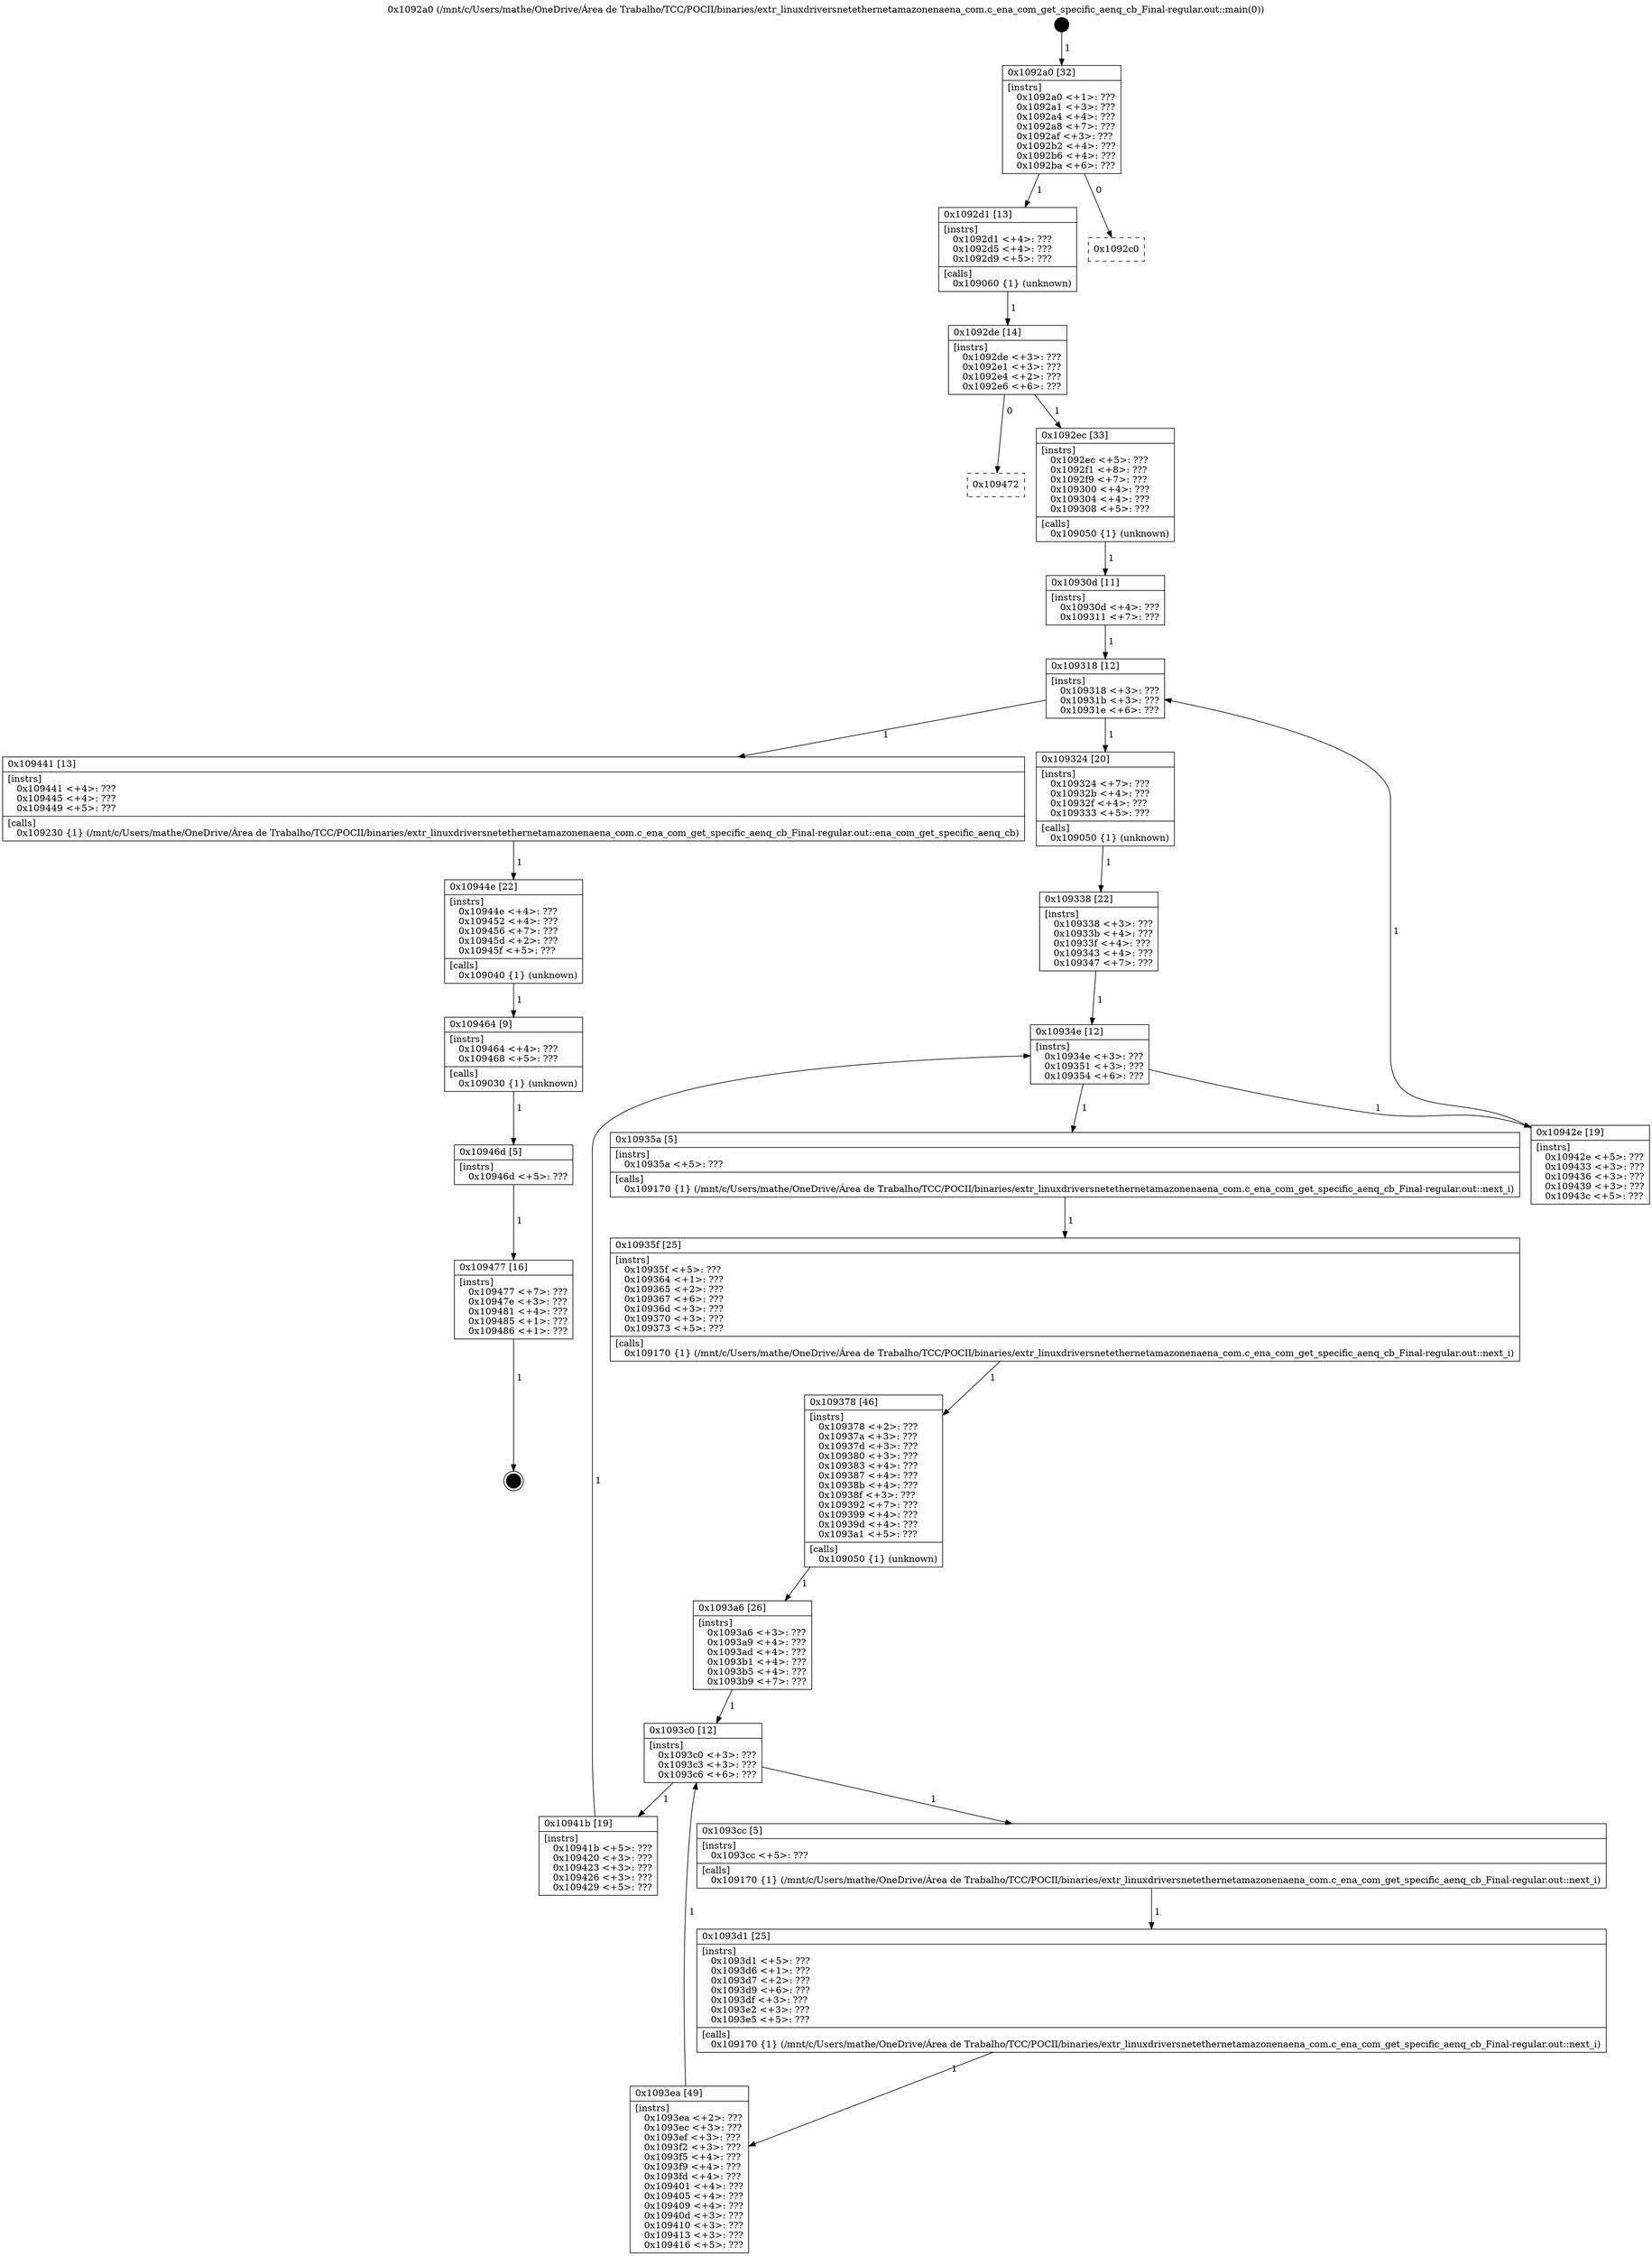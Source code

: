 digraph "0x1092a0" {
  label = "0x1092a0 (/mnt/c/Users/mathe/OneDrive/Área de Trabalho/TCC/POCII/binaries/extr_linuxdriversnetethernetamazonenaena_com.c_ena_com_get_specific_aenq_cb_Final-regular.out::main(0))"
  labelloc = "t"
  node[shape=record]

  Entry [label="",width=0.3,height=0.3,shape=circle,fillcolor=black,style=filled]
  "0x1092a0" [label="{
     0x1092a0 [32]\l
     | [instrs]\l
     &nbsp;&nbsp;0x1092a0 \<+1\>: ???\l
     &nbsp;&nbsp;0x1092a1 \<+3\>: ???\l
     &nbsp;&nbsp;0x1092a4 \<+4\>: ???\l
     &nbsp;&nbsp;0x1092a8 \<+7\>: ???\l
     &nbsp;&nbsp;0x1092af \<+3\>: ???\l
     &nbsp;&nbsp;0x1092b2 \<+4\>: ???\l
     &nbsp;&nbsp;0x1092b6 \<+4\>: ???\l
     &nbsp;&nbsp;0x1092ba \<+6\>: ???\l
  }"]
  "0x1092d1" [label="{
     0x1092d1 [13]\l
     | [instrs]\l
     &nbsp;&nbsp;0x1092d1 \<+4\>: ???\l
     &nbsp;&nbsp;0x1092d5 \<+4\>: ???\l
     &nbsp;&nbsp;0x1092d9 \<+5\>: ???\l
     | [calls]\l
     &nbsp;&nbsp;0x109060 \{1\} (unknown)\l
  }"]
  "0x1092c0" [label="{
     0x1092c0\l
  }", style=dashed]
  "0x1092de" [label="{
     0x1092de [14]\l
     | [instrs]\l
     &nbsp;&nbsp;0x1092de \<+3\>: ???\l
     &nbsp;&nbsp;0x1092e1 \<+3\>: ???\l
     &nbsp;&nbsp;0x1092e4 \<+2\>: ???\l
     &nbsp;&nbsp;0x1092e6 \<+6\>: ???\l
  }"]
  "0x109472" [label="{
     0x109472\l
  }", style=dashed]
  "0x1092ec" [label="{
     0x1092ec [33]\l
     | [instrs]\l
     &nbsp;&nbsp;0x1092ec \<+5\>: ???\l
     &nbsp;&nbsp;0x1092f1 \<+8\>: ???\l
     &nbsp;&nbsp;0x1092f9 \<+7\>: ???\l
     &nbsp;&nbsp;0x109300 \<+4\>: ???\l
     &nbsp;&nbsp;0x109304 \<+4\>: ???\l
     &nbsp;&nbsp;0x109308 \<+5\>: ???\l
     | [calls]\l
     &nbsp;&nbsp;0x109050 \{1\} (unknown)\l
  }"]
  Exit [label="",width=0.3,height=0.3,shape=circle,fillcolor=black,style=filled,peripheries=2]
  "0x109318" [label="{
     0x109318 [12]\l
     | [instrs]\l
     &nbsp;&nbsp;0x109318 \<+3\>: ???\l
     &nbsp;&nbsp;0x10931b \<+3\>: ???\l
     &nbsp;&nbsp;0x10931e \<+6\>: ???\l
  }"]
  "0x109441" [label="{
     0x109441 [13]\l
     | [instrs]\l
     &nbsp;&nbsp;0x109441 \<+4\>: ???\l
     &nbsp;&nbsp;0x109445 \<+4\>: ???\l
     &nbsp;&nbsp;0x109449 \<+5\>: ???\l
     | [calls]\l
     &nbsp;&nbsp;0x109230 \{1\} (/mnt/c/Users/mathe/OneDrive/Área de Trabalho/TCC/POCII/binaries/extr_linuxdriversnetethernetamazonenaena_com.c_ena_com_get_specific_aenq_cb_Final-regular.out::ena_com_get_specific_aenq_cb)\l
  }"]
  "0x109324" [label="{
     0x109324 [20]\l
     | [instrs]\l
     &nbsp;&nbsp;0x109324 \<+7\>: ???\l
     &nbsp;&nbsp;0x10932b \<+4\>: ???\l
     &nbsp;&nbsp;0x10932f \<+4\>: ???\l
     &nbsp;&nbsp;0x109333 \<+5\>: ???\l
     | [calls]\l
     &nbsp;&nbsp;0x109050 \{1\} (unknown)\l
  }"]
  "0x10934e" [label="{
     0x10934e [12]\l
     | [instrs]\l
     &nbsp;&nbsp;0x10934e \<+3\>: ???\l
     &nbsp;&nbsp;0x109351 \<+3\>: ???\l
     &nbsp;&nbsp;0x109354 \<+6\>: ???\l
  }"]
  "0x10942e" [label="{
     0x10942e [19]\l
     | [instrs]\l
     &nbsp;&nbsp;0x10942e \<+5\>: ???\l
     &nbsp;&nbsp;0x109433 \<+3\>: ???\l
     &nbsp;&nbsp;0x109436 \<+3\>: ???\l
     &nbsp;&nbsp;0x109439 \<+3\>: ???\l
     &nbsp;&nbsp;0x10943c \<+5\>: ???\l
  }"]
  "0x10935a" [label="{
     0x10935a [5]\l
     | [instrs]\l
     &nbsp;&nbsp;0x10935a \<+5\>: ???\l
     | [calls]\l
     &nbsp;&nbsp;0x109170 \{1\} (/mnt/c/Users/mathe/OneDrive/Área de Trabalho/TCC/POCII/binaries/extr_linuxdriversnetethernetamazonenaena_com.c_ena_com_get_specific_aenq_cb_Final-regular.out::next_i)\l
  }"]
  "0x10935f" [label="{
     0x10935f [25]\l
     | [instrs]\l
     &nbsp;&nbsp;0x10935f \<+5\>: ???\l
     &nbsp;&nbsp;0x109364 \<+1\>: ???\l
     &nbsp;&nbsp;0x109365 \<+2\>: ???\l
     &nbsp;&nbsp;0x109367 \<+6\>: ???\l
     &nbsp;&nbsp;0x10936d \<+3\>: ???\l
     &nbsp;&nbsp;0x109370 \<+3\>: ???\l
     &nbsp;&nbsp;0x109373 \<+5\>: ???\l
     | [calls]\l
     &nbsp;&nbsp;0x109170 \{1\} (/mnt/c/Users/mathe/OneDrive/Área de Trabalho/TCC/POCII/binaries/extr_linuxdriversnetethernetamazonenaena_com.c_ena_com_get_specific_aenq_cb_Final-regular.out::next_i)\l
  }"]
  "0x109378" [label="{
     0x109378 [46]\l
     | [instrs]\l
     &nbsp;&nbsp;0x109378 \<+2\>: ???\l
     &nbsp;&nbsp;0x10937a \<+3\>: ???\l
     &nbsp;&nbsp;0x10937d \<+3\>: ???\l
     &nbsp;&nbsp;0x109380 \<+3\>: ???\l
     &nbsp;&nbsp;0x109383 \<+4\>: ???\l
     &nbsp;&nbsp;0x109387 \<+4\>: ???\l
     &nbsp;&nbsp;0x10938b \<+4\>: ???\l
     &nbsp;&nbsp;0x10938f \<+3\>: ???\l
     &nbsp;&nbsp;0x109392 \<+7\>: ???\l
     &nbsp;&nbsp;0x109399 \<+4\>: ???\l
     &nbsp;&nbsp;0x10939d \<+4\>: ???\l
     &nbsp;&nbsp;0x1093a1 \<+5\>: ???\l
     | [calls]\l
     &nbsp;&nbsp;0x109050 \{1\} (unknown)\l
  }"]
  "0x1093c0" [label="{
     0x1093c0 [12]\l
     | [instrs]\l
     &nbsp;&nbsp;0x1093c0 \<+3\>: ???\l
     &nbsp;&nbsp;0x1093c3 \<+3\>: ???\l
     &nbsp;&nbsp;0x1093c6 \<+6\>: ???\l
  }"]
  "0x10941b" [label="{
     0x10941b [19]\l
     | [instrs]\l
     &nbsp;&nbsp;0x10941b \<+5\>: ???\l
     &nbsp;&nbsp;0x109420 \<+3\>: ???\l
     &nbsp;&nbsp;0x109423 \<+3\>: ???\l
     &nbsp;&nbsp;0x109426 \<+3\>: ???\l
     &nbsp;&nbsp;0x109429 \<+5\>: ???\l
  }"]
  "0x1093cc" [label="{
     0x1093cc [5]\l
     | [instrs]\l
     &nbsp;&nbsp;0x1093cc \<+5\>: ???\l
     | [calls]\l
     &nbsp;&nbsp;0x109170 \{1\} (/mnt/c/Users/mathe/OneDrive/Área de Trabalho/TCC/POCII/binaries/extr_linuxdriversnetethernetamazonenaena_com.c_ena_com_get_specific_aenq_cb_Final-regular.out::next_i)\l
  }"]
  "0x1093d1" [label="{
     0x1093d1 [25]\l
     | [instrs]\l
     &nbsp;&nbsp;0x1093d1 \<+5\>: ???\l
     &nbsp;&nbsp;0x1093d6 \<+1\>: ???\l
     &nbsp;&nbsp;0x1093d7 \<+2\>: ???\l
     &nbsp;&nbsp;0x1093d9 \<+6\>: ???\l
     &nbsp;&nbsp;0x1093df \<+3\>: ???\l
     &nbsp;&nbsp;0x1093e2 \<+3\>: ???\l
     &nbsp;&nbsp;0x1093e5 \<+5\>: ???\l
     | [calls]\l
     &nbsp;&nbsp;0x109170 \{1\} (/mnt/c/Users/mathe/OneDrive/Área de Trabalho/TCC/POCII/binaries/extr_linuxdriversnetethernetamazonenaena_com.c_ena_com_get_specific_aenq_cb_Final-regular.out::next_i)\l
  }"]
  "0x1093ea" [label="{
     0x1093ea [49]\l
     | [instrs]\l
     &nbsp;&nbsp;0x1093ea \<+2\>: ???\l
     &nbsp;&nbsp;0x1093ec \<+3\>: ???\l
     &nbsp;&nbsp;0x1093ef \<+3\>: ???\l
     &nbsp;&nbsp;0x1093f2 \<+3\>: ???\l
     &nbsp;&nbsp;0x1093f5 \<+4\>: ???\l
     &nbsp;&nbsp;0x1093f9 \<+4\>: ???\l
     &nbsp;&nbsp;0x1093fd \<+4\>: ???\l
     &nbsp;&nbsp;0x109401 \<+4\>: ???\l
     &nbsp;&nbsp;0x109405 \<+4\>: ???\l
     &nbsp;&nbsp;0x109409 \<+4\>: ???\l
     &nbsp;&nbsp;0x10940d \<+3\>: ???\l
     &nbsp;&nbsp;0x109410 \<+3\>: ???\l
     &nbsp;&nbsp;0x109413 \<+3\>: ???\l
     &nbsp;&nbsp;0x109416 \<+5\>: ???\l
  }"]
  "0x1093a6" [label="{
     0x1093a6 [26]\l
     | [instrs]\l
     &nbsp;&nbsp;0x1093a6 \<+3\>: ???\l
     &nbsp;&nbsp;0x1093a9 \<+4\>: ???\l
     &nbsp;&nbsp;0x1093ad \<+4\>: ???\l
     &nbsp;&nbsp;0x1093b1 \<+4\>: ???\l
     &nbsp;&nbsp;0x1093b5 \<+4\>: ???\l
     &nbsp;&nbsp;0x1093b9 \<+7\>: ???\l
  }"]
  "0x109477" [label="{
     0x109477 [16]\l
     | [instrs]\l
     &nbsp;&nbsp;0x109477 \<+7\>: ???\l
     &nbsp;&nbsp;0x10947e \<+3\>: ???\l
     &nbsp;&nbsp;0x109481 \<+4\>: ???\l
     &nbsp;&nbsp;0x109485 \<+1\>: ???\l
     &nbsp;&nbsp;0x109486 \<+1\>: ???\l
  }"]
  "0x109338" [label="{
     0x109338 [22]\l
     | [instrs]\l
     &nbsp;&nbsp;0x109338 \<+3\>: ???\l
     &nbsp;&nbsp;0x10933b \<+4\>: ???\l
     &nbsp;&nbsp;0x10933f \<+4\>: ???\l
     &nbsp;&nbsp;0x109343 \<+4\>: ???\l
     &nbsp;&nbsp;0x109347 \<+7\>: ???\l
  }"]
  "0x10946d" [label="{
     0x10946d [5]\l
     | [instrs]\l
     &nbsp;&nbsp;0x10946d \<+5\>: ???\l
  }"]
  "0x10930d" [label="{
     0x10930d [11]\l
     | [instrs]\l
     &nbsp;&nbsp;0x10930d \<+4\>: ???\l
     &nbsp;&nbsp;0x109311 \<+7\>: ???\l
  }"]
  "0x10944e" [label="{
     0x10944e [22]\l
     | [instrs]\l
     &nbsp;&nbsp;0x10944e \<+4\>: ???\l
     &nbsp;&nbsp;0x109452 \<+4\>: ???\l
     &nbsp;&nbsp;0x109456 \<+7\>: ???\l
     &nbsp;&nbsp;0x10945d \<+2\>: ???\l
     &nbsp;&nbsp;0x10945f \<+5\>: ???\l
     | [calls]\l
     &nbsp;&nbsp;0x109040 \{1\} (unknown)\l
  }"]
  "0x109464" [label="{
     0x109464 [9]\l
     | [instrs]\l
     &nbsp;&nbsp;0x109464 \<+4\>: ???\l
     &nbsp;&nbsp;0x109468 \<+5\>: ???\l
     | [calls]\l
     &nbsp;&nbsp;0x109030 \{1\} (unknown)\l
  }"]
  Entry -> "0x1092a0" [label=" 1"]
  "0x1092a0" -> "0x1092d1" [label=" 1"]
  "0x1092a0" -> "0x1092c0" [label=" 0"]
  "0x1092d1" -> "0x1092de" [label=" 1"]
  "0x1092de" -> "0x109472" [label=" 0"]
  "0x1092de" -> "0x1092ec" [label=" 1"]
  "0x109477" -> Exit [label=" 1"]
  "0x1092ec" -> "0x10930d" [label=" 1"]
  "0x109318" -> "0x109441" [label=" 1"]
  "0x109318" -> "0x109324" [label=" 1"]
  "0x109324" -> "0x109338" [label=" 1"]
  "0x10934e" -> "0x10942e" [label=" 1"]
  "0x10934e" -> "0x10935a" [label=" 1"]
  "0x10935a" -> "0x10935f" [label=" 1"]
  "0x10935f" -> "0x109378" [label=" 1"]
  "0x109378" -> "0x1093a6" [label=" 1"]
  "0x1093c0" -> "0x10941b" [label=" 1"]
  "0x1093c0" -> "0x1093cc" [label=" 1"]
  "0x1093cc" -> "0x1093d1" [label=" 1"]
  "0x1093d1" -> "0x1093ea" [label=" 1"]
  "0x1093a6" -> "0x1093c0" [label=" 1"]
  "0x1093ea" -> "0x1093c0" [label=" 1"]
  "0x10946d" -> "0x109477" [label=" 1"]
  "0x109338" -> "0x10934e" [label=" 1"]
  "0x10941b" -> "0x10934e" [label=" 1"]
  "0x109464" -> "0x10946d" [label=" 1"]
  "0x10930d" -> "0x109318" [label=" 1"]
  "0x10942e" -> "0x109318" [label=" 1"]
  "0x109441" -> "0x10944e" [label=" 1"]
  "0x10944e" -> "0x109464" [label=" 1"]
}
